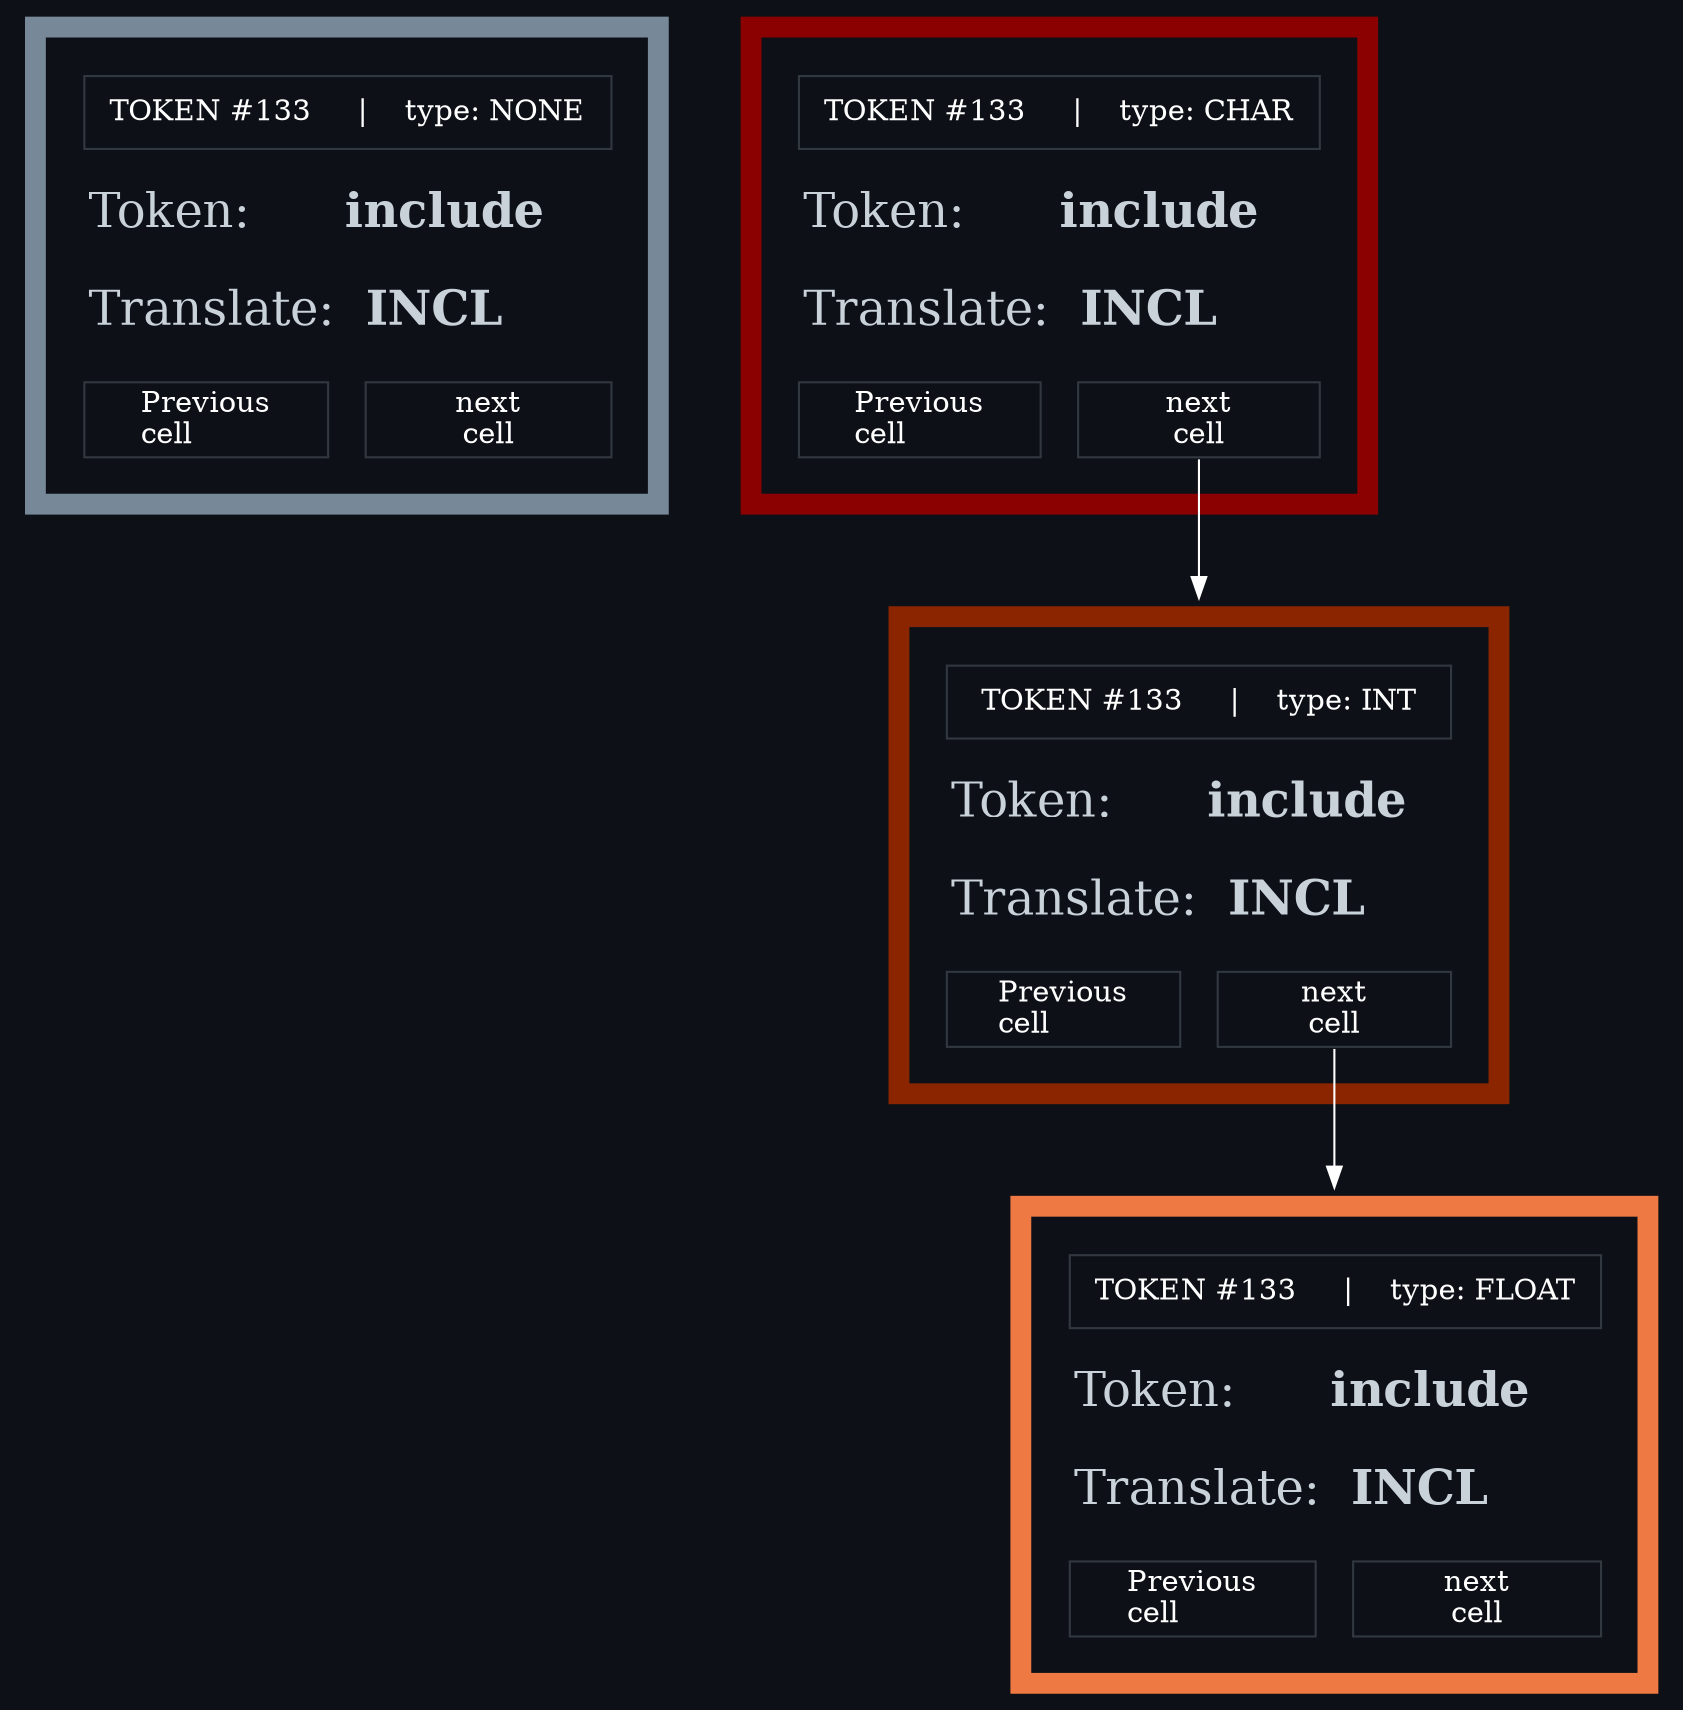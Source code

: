 digraph G {
	bgcolor="#0D1117"

	# the design of the nodes themselves
	L0 [shape=none label = <<table cellborder="0" cellspacing="18" bgcolor="#0D1117" border="10" color="lightslategrey">
		<tr><td colspan="2" width="80px" height="35px" color="#32383F" border="1">		<font color="white">TOKEN #133     |    type: NONE</font></td></tr>
		<tr><td align="left" colspan="2">		<font point-size="23" color="#C9D1D9">Token:      <b>include</b></font></td></tr>
		<tr><td align="left" colspan="2">		<font point-size="23" color="#C9D1D9">Translate:  <b>INCL</b></font><br align="left"/></td></tr>
		<tr><td PORT="p0" width="80px" border="1" color="#32383F"><font color ="white">Previous<br align="left"/>cell<br align="left"/></font></td>
				<td PORT="n0" width="80px" border="1" color="#32383F">		<font color ="white">next<br/>cell</font></td></tr>
				</table>>];


	L1 [shape=none label = <<table cellborder="0" cellspacing="18" bgcolor="#0D1117" border="10" color="red4">
		<tr><td colspan="2" width="80px" height="35px" color="#32383F" border="1">		<font color="white">TOKEN #133     |    type: CHAR</font></td></tr>
		<tr><td align="left" colspan="2">		<font point-size="23" color="#C9D1D9">Token:      <b>include</b></font></td></tr>
		<tr><td align="left" colspan="2">		<font point-size="23" color="#C9D1D9">Translate:  <b>INCL</b></font><br align="left"/></td></tr>
		<tr><td PORT="p1" width="80px" border="1" color="#32383F"><font color ="white">Previous<br align="left"/>cell<br align="left"/></font></td>
				<td PORT="n1" width="80px" border="1" color="#32383F">		<font color ="white">next<br/>cell</font></td></tr>
				</table>>];


	L2 [shape=none label = <<table cellborder="0" cellspacing="18" bgcolor="#0D1117" border="10" color="orangered4">
		<tr><td colspan="2" width="80px" height="35px" color="#32383F" border="1">		<font color="white">TOKEN #133     |    type: INT</font></td></tr>
		<tr><td align="left" colspan="2">		<font point-size="23" color="#C9D1D9">Token:      <b>include</b></font></td></tr>
		<tr><td align="left" colspan="2">		<font point-size="23" color="#C9D1D9">Translate:  <b>INCL</b></font><br align="left"/></td></tr>
		<tr><td PORT="p2" width="80px" border="1" color="#32383F"><font color ="white">Previous<br align="left"/>cell<br align="left"/></font></td>
				<td PORT="n2" width="80px" border="1" color="#32383F">		<font color ="white">next<br/>cell</font></td></tr>
				</table>>];


	L3 [shape=none label = <<table cellborder="0" cellspacing="18" bgcolor="#0D1117" border="10" color="sienna2">
		<tr><td colspan="2" width="80px" height="35px" color="#32383F" border="1">		<font color="white">TOKEN #133     |    type: FLOAT</font></td></tr>
		<tr><td align="left" colspan="2">		<font point-size="23" color="#C9D1D9">Token:      <b>include</b></font></td></tr>
		<tr><td align="left" colspan="2">		<font point-size="23" color="#C9D1D9">Translate:  <b>INCL</b></font><br align="left"/></td></tr>
		<tr><td PORT="p3" width="80px" border="1" color="#32383F"><font color ="white">Previous<br align="left"/>cell<br align="left"/></font></td>
				<td PORT="n3" width="80px" border="1" color="#32383F">		<font color ="white">next<br/>cell</font></td></tr>
				</table>>];


	# connection of these nodes
	L1:"n1" -> L2[color="white"];
	L2:"n2" -> L3[color="white"];
}

